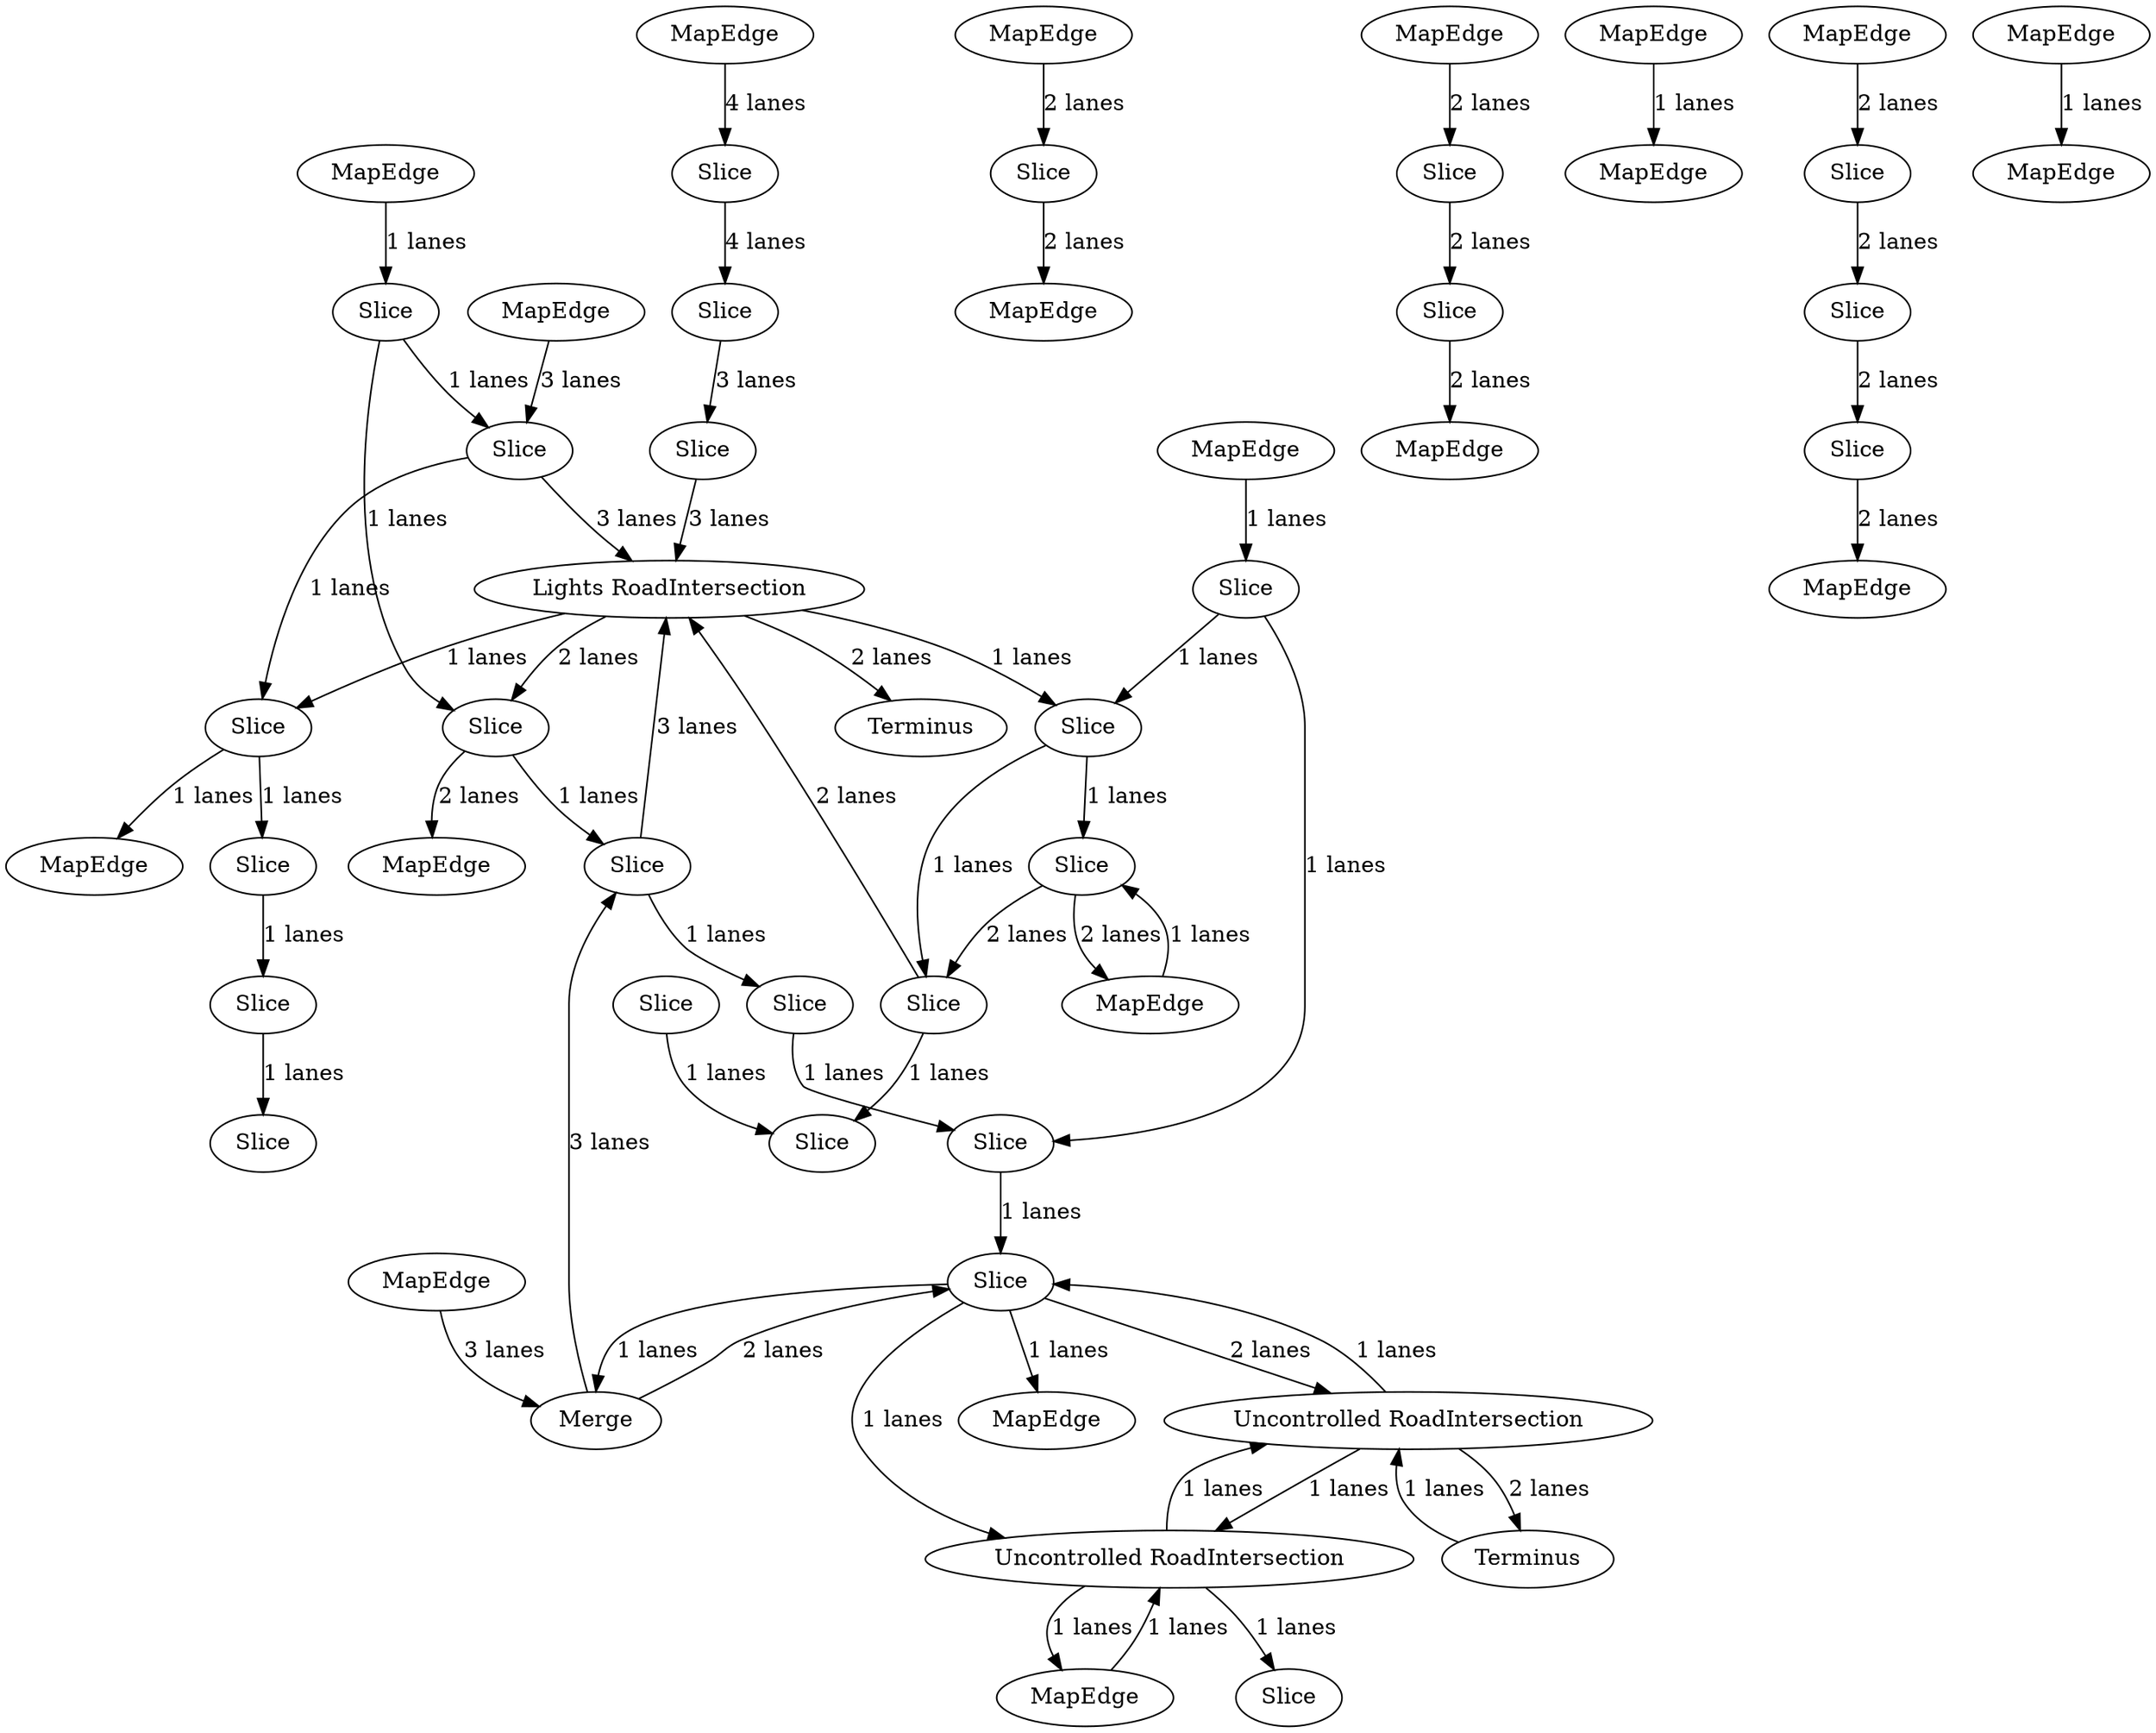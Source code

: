 digraph {
    0 [ label = "MapEdge" ]
    1 [ label = "MapEdge" ]
    2 [ label = "Slice" ]
    3 [ label = "Terminus" ]
    4 [ label = "Uncontrolled RoadIntersection" ]
    5 [ label = "MapEdge" ]
    6 [ label = "Merge" ]
    7 [ label = "Terminus" ]
    8 [ label = "MapEdge" ]
    9 [ label = "Slice" ]
    10 [ label = "MapEdge" ]
    11 [ label = "Slice" ]
    12 [ label = "MapEdge" ]
    13 [ label = "Lights RoadIntersection" ]
    14 [ label = "MapEdge" ]
    15 [ label = "MapEdge" ]
    16 [ label = "MapEdge" ]
    17 [ label = "Slice" ]
    18 [ label = "MapEdge" ]
    19 [ label = "Slice" ]
    20 [ label = "Slice" ]
    21 [ label = "Slice" ]
    22 [ label = "MapEdge" ]
    23 [ label = "Slice" ]
    24 [ label = "MapEdge" ]
    25 [ label = "Slice" ]
    26 [ label = "MapEdge" ]
    27 [ label = "Uncontrolled RoadIntersection" ]
    28 [ label = "Slice" ]
    29 [ label = "MapEdge" ]
    30 [ label = "MapEdge" ]
    31 [ label = "MapEdge" ]
    32 [ label = "MapEdge" ]
    33 [ label = "Slice" ]
    34 [ label = "Slice" ]
    35 [ label = "Slice" ]
    36 [ label = "Slice" ]
    37 [ label = "Slice" ]
    38 [ label = "MapEdge" ]
    39 [ label = "Slice" ]
    40 [ label = "Slice" ]
    41 [ label = "MapEdge" ]
    42 [ label = "MapEdge" ]
    43 [ label = "Slice" ]
    44 [ label = "Slice" ]
    45 [ label = "Slice" ]
    46 [ label = "Slice" ]
    47 [ label = "Slice" ]
    48 [ label = "Slice" ]
    49 [ label = "Slice" ]
    50 [ label = "Slice" ]
    51 [ label = "Slice" ]
    52 [ label = "Slice" ]
    1 -> 2 [ label = "2 lanes" ]
    13 -> 3 [ label = "2 lanes" ]
    4 -> 27 [ label = "1 lanes" ]
    27 -> 4 [ label = "1 lanes" ]
    27 -> 5 [ label = "1 lanes" ]
    5 -> 27 [ label = "1 lanes" ]
    6 -> 25 [ label = "2 lanes" ]
    25 -> 6 [ label = "1 lanes" ]
    25 -> 4 [ label = "2 lanes" ]
    4 -> 25 [ label = "1 lanes" ]
    4 -> 7 [ label = "2 lanes" ]
    7 -> 4 [ label = "1 lanes" ]
    8 -> 9 [ label = "2 lanes" ]
    46 -> 25 [ label = "1 lanes" ]
    50 -> 46 [ label = "1 lanes" ]
    10 -> 50 [ label = "1 lanes" ]
    11 -> 12 [ label = "2 lanes" ]
    12 -> 11 [ label = "1 lanes" ]
    14 -> 6 [ label = "3 lanes" ]
    6 -> 44 [ label = "3 lanes" ]
    44 -> 13 [ label = "3 lanes" ]
    13 -> 45 [ label = "2 lanes" ]
    45 -> 29 [ label = "2 lanes" ]
    16 -> 15 [ label = "1 lanes" ]
    17 -> 18 [ label = "2 lanes" ]
    11 -> 48 [ label = "2 lanes" ]
    48 -> 13 [ label = "2 lanes" ]
    19 -> 17 [ label = "2 lanes" ]
    20 -> 21 [ label = "3 lanes" ]
    22 -> 23 [ label = "4 lanes" ]
    23 -> 20 [ label = "4 lanes" ]
    13 -> 35 [ label = "1 lanes" ]
    35 -> 24 [ label = "1 lanes" ]
    0 -> 36 [ label = "3 lanes" ]
    36 -> 13 [ label = "3 lanes" ]
    25 -> 26 [ label = "1 lanes" ]
    25 -> 27 [ label = "1 lanes" ]
    27 -> 28 [ label = "1 lanes" ]
    2 -> 30 [ label = "2 lanes" ]
    32 -> 31 [ label = "1 lanes" ]
    33 -> 47 [ label = "1 lanes" ]
    35 -> 34 [ label = "1 lanes" ]
    36 -> 35 [ label = "1 lanes" ]
    37 -> 36 [ label = "1 lanes" ]
    42 -> 37 [ label = "1 lanes" ]
    38 -> 39 [ label = "2 lanes" ]
    39 -> 19 [ label = "2 lanes" ]
    40 -> 41 [ label = "2 lanes" ]
    9 -> 40 [ label = "2 lanes" ]
    13 -> 49 [ label = "1 lanes" ]
    49 -> 11 [ label = "1 lanes" ]
    44 -> 43 [ label = "1 lanes" ]
    45 -> 44 [ label = "1 lanes" ]
    37 -> 45 [ label = "1 lanes" ]
    43 -> 46 [ label = "1 lanes" ]
    48 -> 47 [ label = "1 lanes" ]
    49 -> 48 [ label = "1 lanes" ]
    50 -> 49 [ label = "1 lanes" ]
    52 -> 51 [ label = "1 lanes" ]
    34 -> 52 [ label = "1 lanes" ]
    21 -> 13 [ label = "3 lanes" ]
}
